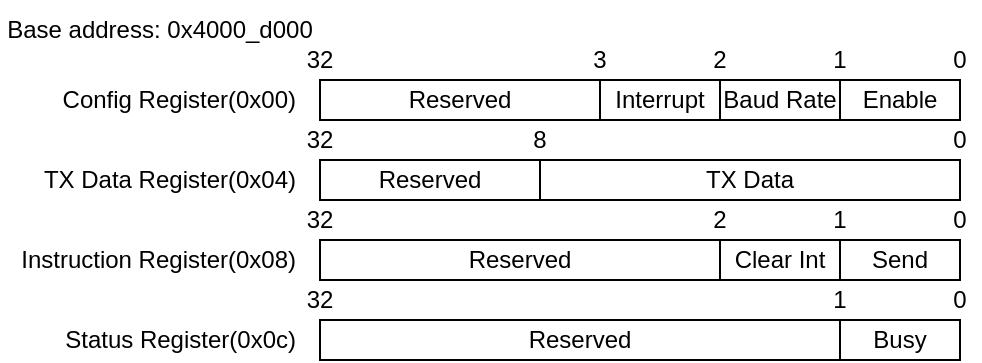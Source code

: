 <mxfile version="24.7.17">
  <diagram name="第 1 页" id="F1mUen5MHKTHclBxrJJy">
    <mxGraphModel dx="698" dy="434" grid="1" gridSize="10" guides="1" tooltips="1" connect="1" arrows="1" fold="1" page="0" pageScale="1" pageWidth="827" pageHeight="1169" math="0" shadow="0">
      <root>
        <mxCell id="0" />
        <mxCell id="1" parent="0" />
        <mxCell id="k2CZiV_W7CKmK2dIWS3A-2" value="Reserved" style="rounded=0;whiteSpace=wrap;html=1;" vertex="1" parent="1">
          <mxGeometry x="160" y="200" width="140" height="20" as="geometry" />
        </mxCell>
        <mxCell id="k2CZiV_W7CKmK2dIWS3A-6" value="Interrupt" style="rounded=0;whiteSpace=wrap;html=1;" vertex="1" parent="1">
          <mxGeometry x="300" y="200" width="60" height="20" as="geometry" />
        </mxCell>
        <mxCell id="k2CZiV_W7CKmK2dIWS3A-7" value="Baud Rate" style="rounded=0;whiteSpace=wrap;html=1;" vertex="1" parent="1">
          <mxGeometry x="360" y="200" width="60" height="20" as="geometry" />
        </mxCell>
        <mxCell id="k2CZiV_W7CKmK2dIWS3A-8" value="Enable" style="rounded=0;whiteSpace=wrap;html=1;" vertex="1" parent="1">
          <mxGeometry x="420" y="200" width="60" height="20" as="geometry" />
        </mxCell>
        <mxCell id="k2CZiV_W7CKmK2dIWS3A-10" value="TX Data" style="rounded=0;whiteSpace=wrap;html=1;" vertex="1" parent="1">
          <mxGeometry x="270" y="240" width="210" height="20" as="geometry" />
        </mxCell>
        <mxCell id="k2CZiV_W7CKmK2dIWS3A-11" value="Send" style="rounded=0;whiteSpace=wrap;html=1;" vertex="1" parent="1">
          <mxGeometry x="420" y="280" width="60" height="20" as="geometry" />
        </mxCell>
        <mxCell id="k2CZiV_W7CKmK2dIWS3A-12" value="Clear Int" style="rounded=0;whiteSpace=wrap;html=1;" vertex="1" parent="1">
          <mxGeometry x="360" y="280" width="60" height="20" as="geometry" />
        </mxCell>
        <mxCell id="k2CZiV_W7CKmK2dIWS3A-13" value="Busy" style="rounded=0;whiteSpace=wrap;html=1;" vertex="1" parent="1">
          <mxGeometry x="420" y="320" width="60" height="20" as="geometry" />
        </mxCell>
        <mxCell id="k2CZiV_W7CKmK2dIWS3A-14" value="Reserved" style="rounded=0;whiteSpace=wrap;html=1;" vertex="1" parent="1">
          <mxGeometry x="160" y="240" width="110" height="20" as="geometry" />
        </mxCell>
        <mxCell id="k2CZiV_W7CKmK2dIWS3A-15" value="Reserved" style="rounded=0;whiteSpace=wrap;html=1;" vertex="1" parent="1">
          <mxGeometry x="160" y="280" width="200" height="20" as="geometry" />
        </mxCell>
        <mxCell id="k2CZiV_W7CKmK2dIWS3A-16" value="Reserved" style="rounded=0;whiteSpace=wrap;html=1;" vertex="1" parent="1">
          <mxGeometry x="160" y="320" width="260" height="20" as="geometry" />
        </mxCell>
        <mxCell id="k2CZiV_W7CKmK2dIWS3A-17" value="0" style="text;html=1;align=center;verticalAlign=middle;whiteSpace=wrap;rounded=0;" vertex="1" parent="1">
          <mxGeometry x="470" y="180" width="20" height="20" as="geometry" />
        </mxCell>
        <mxCell id="k2CZiV_W7CKmK2dIWS3A-19" value="1" style="text;html=1;align=center;verticalAlign=middle;whiteSpace=wrap;rounded=0;" vertex="1" parent="1">
          <mxGeometry x="410" y="180" width="20" height="20" as="geometry" />
        </mxCell>
        <mxCell id="k2CZiV_W7CKmK2dIWS3A-21" value="2" style="text;html=1;align=center;verticalAlign=middle;whiteSpace=wrap;rounded=0;" vertex="1" parent="1">
          <mxGeometry x="350" y="180" width="20" height="20" as="geometry" />
        </mxCell>
        <mxCell id="k2CZiV_W7CKmK2dIWS3A-22" value="3" style="text;html=1;align=center;verticalAlign=middle;whiteSpace=wrap;rounded=0;" vertex="1" parent="1">
          <mxGeometry x="290" y="180" width="20" height="20" as="geometry" />
        </mxCell>
        <mxCell id="k2CZiV_W7CKmK2dIWS3A-23" value="32" style="text;html=1;align=center;verticalAlign=middle;whiteSpace=wrap;rounded=0;" vertex="1" parent="1">
          <mxGeometry x="150" y="180" width="20" height="20" as="geometry" />
        </mxCell>
        <mxCell id="k2CZiV_W7CKmK2dIWS3A-24" value="0" style="text;html=1;align=center;verticalAlign=middle;whiteSpace=wrap;rounded=0;" vertex="1" parent="1">
          <mxGeometry x="470" y="220" width="20" height="20" as="geometry" />
        </mxCell>
        <mxCell id="k2CZiV_W7CKmK2dIWS3A-25" value="8" style="text;html=1;align=center;verticalAlign=middle;whiteSpace=wrap;rounded=0;" vertex="1" parent="1">
          <mxGeometry x="260" y="220" width="20" height="20" as="geometry" />
        </mxCell>
        <mxCell id="k2CZiV_W7CKmK2dIWS3A-26" value="32" style="text;html=1;align=center;verticalAlign=middle;whiteSpace=wrap;rounded=0;" vertex="1" parent="1">
          <mxGeometry x="150" y="220" width="20" height="20" as="geometry" />
        </mxCell>
        <mxCell id="k2CZiV_W7CKmK2dIWS3A-27" value="0" style="text;html=1;align=center;verticalAlign=middle;whiteSpace=wrap;rounded=0;" vertex="1" parent="1">
          <mxGeometry x="470" y="260" width="20" height="20" as="geometry" />
        </mxCell>
        <mxCell id="k2CZiV_W7CKmK2dIWS3A-28" value="1" style="text;html=1;align=center;verticalAlign=middle;whiteSpace=wrap;rounded=0;" vertex="1" parent="1">
          <mxGeometry x="410" y="260" width="20" height="20" as="geometry" />
        </mxCell>
        <mxCell id="k2CZiV_W7CKmK2dIWS3A-29" value="2" style="text;html=1;align=center;verticalAlign=middle;whiteSpace=wrap;rounded=0;" vertex="1" parent="1">
          <mxGeometry x="350" y="260" width="20" height="20" as="geometry" />
        </mxCell>
        <mxCell id="k2CZiV_W7CKmK2dIWS3A-30" value="32" style="text;html=1;align=center;verticalAlign=middle;whiteSpace=wrap;rounded=0;" vertex="1" parent="1">
          <mxGeometry x="150" y="260" width="20" height="20" as="geometry" />
        </mxCell>
        <mxCell id="k2CZiV_W7CKmK2dIWS3A-31" value="0" style="text;html=1;align=center;verticalAlign=middle;whiteSpace=wrap;rounded=0;" vertex="1" parent="1">
          <mxGeometry x="470" y="300" width="20" height="20" as="geometry" />
        </mxCell>
        <mxCell id="k2CZiV_W7CKmK2dIWS3A-32" value="1" style="text;html=1;align=center;verticalAlign=middle;whiteSpace=wrap;rounded=0;" vertex="1" parent="1">
          <mxGeometry x="410" y="300" width="20" height="20" as="geometry" />
        </mxCell>
        <mxCell id="k2CZiV_W7CKmK2dIWS3A-33" value="32" style="text;html=1;align=center;verticalAlign=middle;whiteSpace=wrap;rounded=0;" vertex="1" parent="1">
          <mxGeometry x="150" y="300" width="20" height="20" as="geometry" />
        </mxCell>
        <mxCell id="k2CZiV_W7CKmK2dIWS3A-34" value="Config Register(0x00)" style="text;html=1;align=right;verticalAlign=middle;whiteSpace=wrap;rounded=0;" vertex="1" parent="1">
          <mxGeometry y="200" width="150" height="20" as="geometry" />
        </mxCell>
        <mxCell id="k2CZiV_W7CKmK2dIWS3A-35" value="TX Data Register(0x04)" style="text;html=1;align=right;verticalAlign=middle;whiteSpace=wrap;rounded=0;" vertex="1" parent="1">
          <mxGeometry y="240" width="150" height="20" as="geometry" />
        </mxCell>
        <mxCell id="k2CZiV_W7CKmK2dIWS3A-36" value="Instruction Register(0x08)" style="text;html=1;align=right;verticalAlign=middle;whiteSpace=wrap;rounded=0;" vertex="1" parent="1">
          <mxGeometry y="280" width="150" height="20" as="geometry" />
        </mxCell>
        <mxCell id="k2CZiV_W7CKmK2dIWS3A-37" value="Status Register(0x0c)" style="text;html=1;align=right;verticalAlign=middle;whiteSpace=wrap;rounded=0;" vertex="1" parent="1">
          <mxGeometry y="320" width="150" height="20" as="geometry" />
        </mxCell>
        <mxCell id="k2CZiV_W7CKmK2dIWS3A-38" value="Base address: 0x4000_d000" style="text;html=1;align=center;verticalAlign=middle;whiteSpace=wrap;rounded=0;" vertex="1" parent="1">
          <mxGeometry y="160" width="160" height="30" as="geometry" />
        </mxCell>
      </root>
    </mxGraphModel>
  </diagram>
</mxfile>
